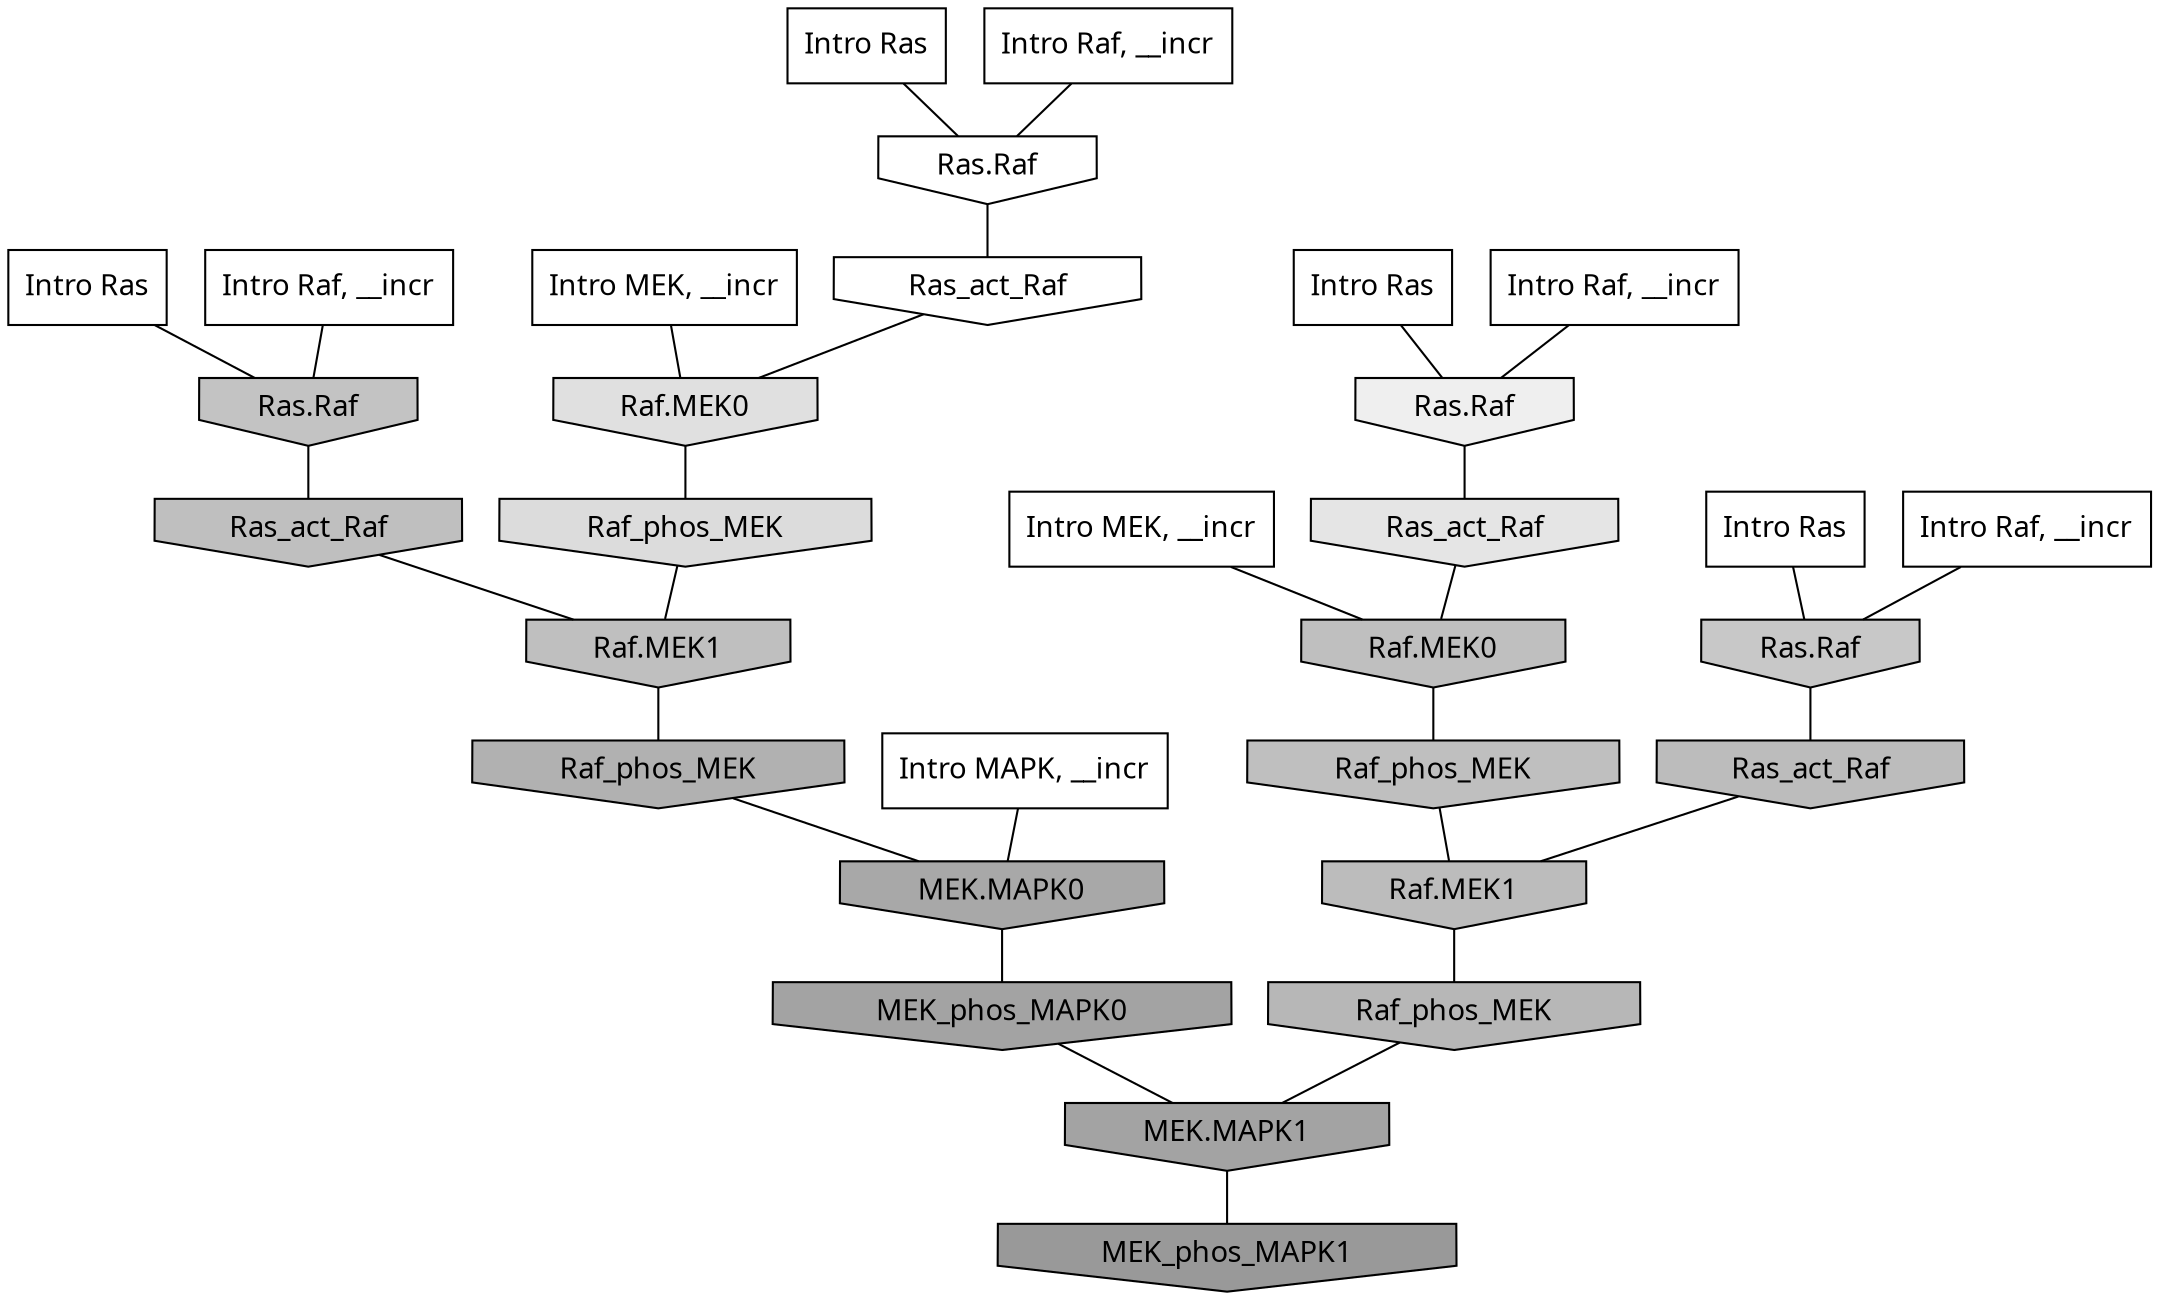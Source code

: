 digraph G{
  rankdir="TB";
  ranksep=0.30;
  node [fontname="CMU Serif"];
  edge [fontname="CMU Serif"];
  
  7 [label="Intro Ras", shape=rectangle, style=filled, fillcolor="0.000 0.000 1.000"]
  
  36 [label="Intro Ras", shape=rectangle, style=filled, fillcolor="0.000 0.000 1.000"]
  
  64 [label="Intro Ras", shape=rectangle, style=filled, fillcolor="0.000 0.000 1.000"]
  
  99 [label="Intro Ras", shape=rectangle, style=filled, fillcolor="0.000 0.000 1.000"]
  
  472 [label="Intro Raf, __incr", shape=rectangle, style=filled, fillcolor="0.000 0.000 1.000"]
  
  518 [label="Intro Raf, __incr", shape=rectangle, style=filled, fillcolor="0.000 0.000 1.000"]
  
  652 [label="Intro Raf, __incr", shape=rectangle, style=filled, fillcolor="0.000 0.000 1.000"]
  
  764 [label="Intro Raf, __incr", shape=rectangle, style=filled, fillcolor="0.000 0.000 1.000"]
  
  1747 [label="Intro MEK, __incr", shape=rectangle, style=filled, fillcolor="0.000 0.000 1.000"]
  
  2021 [label="Intro MEK, __incr", shape=rectangle, style=filled, fillcolor="0.000 0.000 1.000"]
  
  2493 [label="Intro MAPK, __incr", shape=rectangle, style=filled, fillcolor="0.000 0.000 1.000"]
  
  3281 [label="Ras.Raf", shape=invhouse, style=filled, fillcolor="0.000 0.000 1.000"]
  
  3304 [label="Ras_act_Raf", shape=invhouse, style=filled, fillcolor="0.000 0.000 1.000"]
  
  3921 [label="Ras.Raf", shape=invhouse, style=filled, fillcolor="0.000 0.000 0.935"]
  
  4558 [label="Ras_act_Raf", shape=invhouse, style=filled, fillcolor="0.000 0.000 0.896"]
  
  4887 [label="Raf.MEK0", shape=invhouse, style=filled, fillcolor="0.000 0.000 0.877"]
  
  5166 [label="Raf_phos_MEK", shape=invhouse, style=filled, fillcolor="0.000 0.000 0.860"]
  
  6926 [label="Ras.Raf", shape=invhouse, style=filled, fillcolor="0.000 0.000 0.783"]
  
  7539 [label="Ras.Raf", shape=invhouse, style=filled, fillcolor="0.000 0.000 0.765"]
  
  8103 [label="Raf.MEK0", shape=invhouse, style=filled, fillcolor="0.000 0.000 0.748"]
  
  8118 [label="Ras_act_Raf", shape=invhouse, style=filled, fillcolor="0.000 0.000 0.748"]
  
  8120 [label="Raf.MEK1", shape=invhouse, style=filled, fillcolor="0.000 0.000 0.747"]
  
  8125 [label="Raf_phos_MEK", shape=invhouse, style=filled, fillcolor="0.000 0.000 0.747"]
  
  8463 [label="Ras_act_Raf", shape=invhouse, style=filled, fillcolor="0.000 0.000 0.738"]
  
  8465 [label="Raf.MEK1", shape=invhouse, style=filled, fillcolor="0.000 0.000 0.738"]
  
  9312 [label="Raf_phos_MEK", shape=invhouse, style=filled, fillcolor="0.000 0.000 0.715"]
  
  10334 [label="Raf_phos_MEK", shape=invhouse, style=filled, fillcolor="0.000 0.000 0.695"]
  
  12355 [label="MEK.MAPK0", shape=invhouse, style=filled, fillcolor="0.000 0.000 0.660"]
  
  13775 [label="MEK_phos_MAPK0", shape=invhouse, style=filled, fillcolor="0.000 0.000 0.639"]
  
  13874 [label="MEK.MAPK1", shape=invhouse, style=filled, fillcolor="0.000 0.000 0.638"]
  
  16330 [label="MEK_phos_MAPK1", shape=invhouse, style=filled, fillcolor="0.000 0.000 0.600"]
  
  
  13874 -> 16330 [dir=none, color="0.000 0.000 0.000"] 
  13775 -> 13874 [dir=none, color="0.000 0.000 0.000"] 
  12355 -> 13775 [dir=none, color="0.000 0.000 0.000"] 
  10334 -> 12355 [dir=none, color="0.000 0.000 0.000"] 
  9312 -> 13874 [dir=none, color="0.000 0.000 0.000"] 
  8465 -> 9312 [dir=none, color="0.000 0.000 0.000"] 
  8463 -> 8465 [dir=none, color="0.000 0.000 0.000"] 
  8125 -> 8465 [dir=none, color="0.000 0.000 0.000"] 
  8120 -> 10334 [dir=none, color="0.000 0.000 0.000"] 
  8118 -> 8120 [dir=none, color="0.000 0.000 0.000"] 
  8103 -> 8125 [dir=none, color="0.000 0.000 0.000"] 
  7539 -> 8118 [dir=none, color="0.000 0.000 0.000"] 
  6926 -> 8463 [dir=none, color="0.000 0.000 0.000"] 
  5166 -> 8120 [dir=none, color="0.000 0.000 0.000"] 
  4887 -> 5166 [dir=none, color="0.000 0.000 0.000"] 
  4558 -> 8103 [dir=none, color="0.000 0.000 0.000"] 
  3921 -> 4558 [dir=none, color="0.000 0.000 0.000"] 
  3304 -> 4887 [dir=none, color="0.000 0.000 0.000"] 
  3281 -> 3304 [dir=none, color="0.000 0.000 0.000"] 
  2493 -> 12355 [dir=none, color="0.000 0.000 0.000"] 
  2021 -> 4887 [dir=none, color="0.000 0.000 0.000"] 
  1747 -> 8103 [dir=none, color="0.000 0.000 0.000"] 
  764 -> 6926 [dir=none, color="0.000 0.000 0.000"] 
  652 -> 3921 [dir=none, color="0.000 0.000 0.000"] 
  518 -> 7539 [dir=none, color="0.000 0.000 0.000"] 
  472 -> 3281 [dir=none, color="0.000 0.000 0.000"] 
  99 -> 3921 [dir=none, color="0.000 0.000 0.000"] 
  64 -> 3281 [dir=none, color="0.000 0.000 0.000"] 
  36 -> 6926 [dir=none, color="0.000 0.000 0.000"] 
  7 -> 7539 [dir=none, color="0.000 0.000 0.000"] 
  
  }
